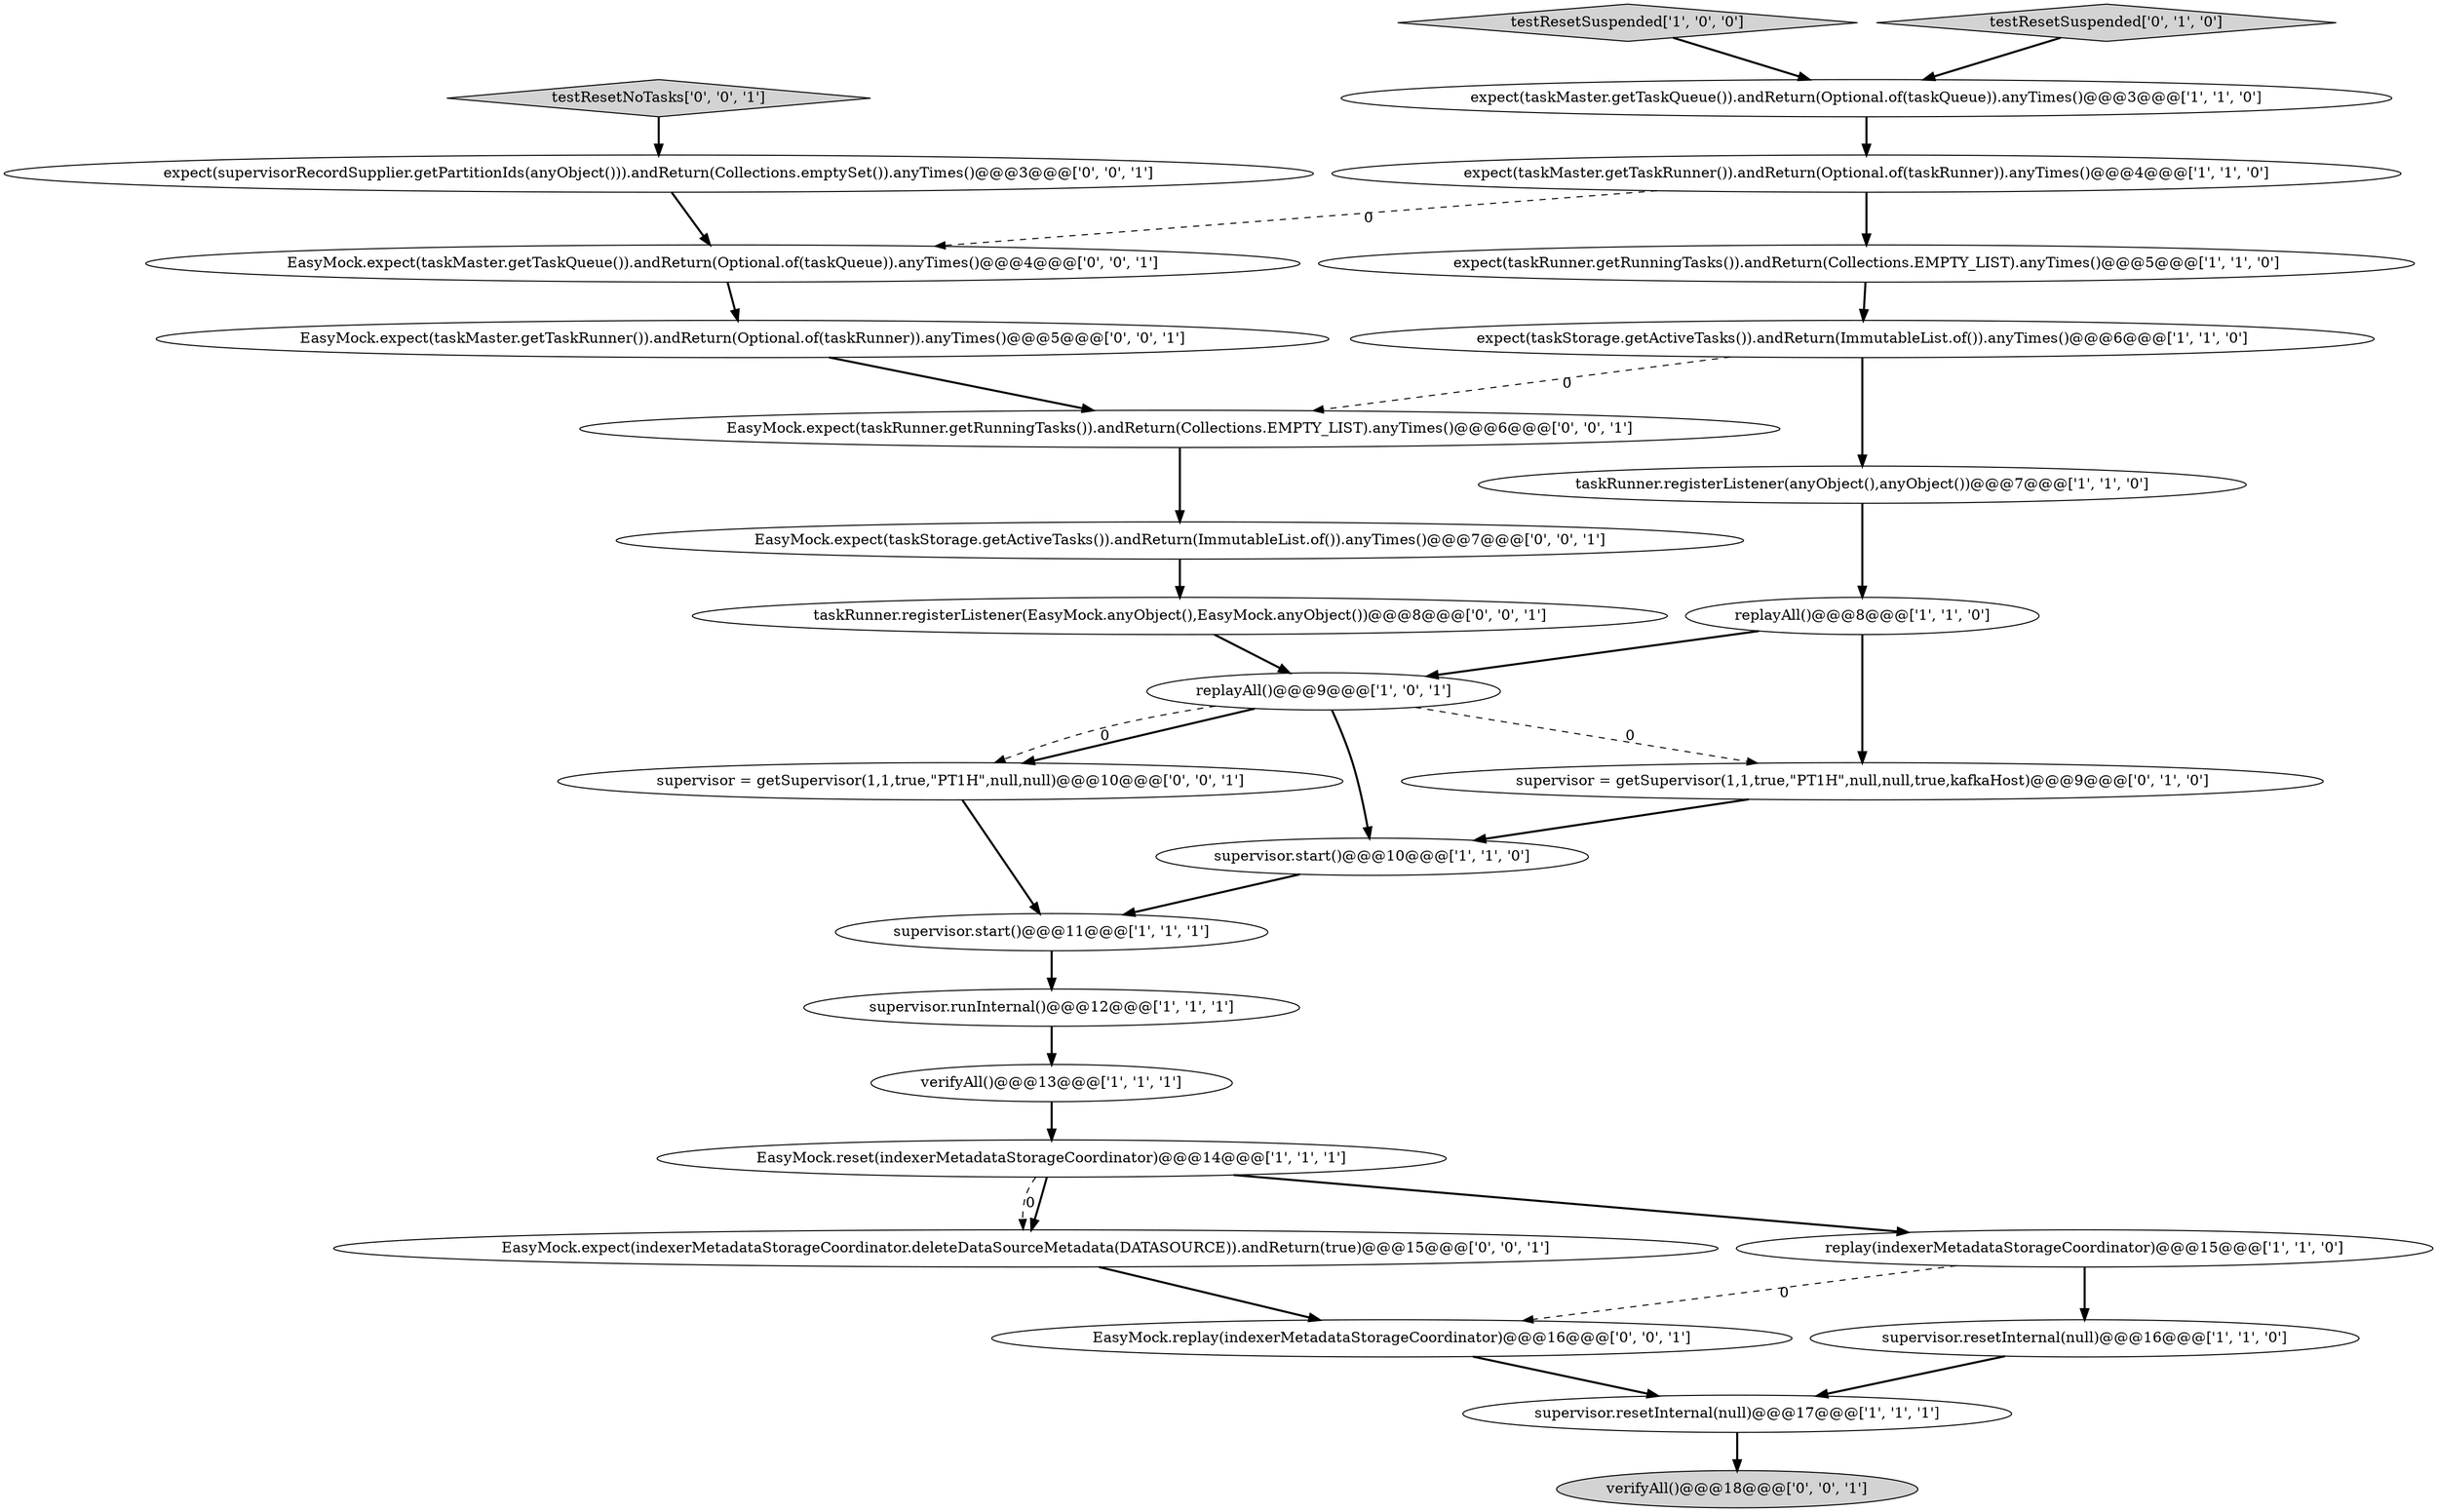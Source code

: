 digraph {
7 [style = filled, label = "EasyMock.reset(indexerMetadataStorageCoordinator)@@@14@@@['1', '1', '1']", fillcolor = white, shape = ellipse image = "AAA0AAABBB1BBB"];
10 [style = filled, label = "testResetSuspended['1', '0', '0']", fillcolor = lightgray, shape = diamond image = "AAA0AAABBB1BBB"];
26 [style = filled, label = "EasyMock.replay(indexerMetadataStorageCoordinator)@@@16@@@['0', '0', '1']", fillcolor = white, shape = ellipse image = "AAA0AAABBB3BBB"];
15 [style = filled, label = "replayAll()@@@8@@@['1', '1', '0']", fillcolor = white, shape = ellipse image = "AAA0AAABBB1BBB"];
1 [style = filled, label = "verifyAll()@@@13@@@['1', '1', '1']", fillcolor = white, shape = ellipse image = "AAA0AAABBB1BBB"];
18 [style = filled, label = "verifyAll()@@@18@@@['0', '0', '1']", fillcolor = lightgray, shape = ellipse image = "AAA0AAABBB3BBB"];
28 [style = filled, label = "EasyMock.expect(taskMaster.getTaskQueue()).andReturn(Optional.of(taskQueue)).anyTimes()@@@4@@@['0', '0', '1']", fillcolor = white, shape = ellipse image = "AAA0AAABBB3BBB"];
25 [style = filled, label = "EasyMock.expect(taskMaster.getTaskRunner()).andReturn(Optional.of(taskRunner)).anyTimes()@@@5@@@['0', '0', '1']", fillcolor = white, shape = ellipse image = "AAA0AAABBB3BBB"];
2 [style = filled, label = "supervisor.start()@@@10@@@['1', '1', '0']", fillcolor = white, shape = ellipse image = "AAA0AAABBB1BBB"];
17 [style = filled, label = "testResetSuspended['0', '1', '0']", fillcolor = lightgray, shape = diamond image = "AAA0AAABBB2BBB"];
4 [style = filled, label = "supervisor.runInternal()@@@12@@@['1', '1', '1']", fillcolor = white, shape = ellipse image = "AAA0AAABBB1BBB"];
24 [style = filled, label = "EasyMock.expect(indexerMetadataStorageCoordinator.deleteDataSourceMetadata(DATASOURCE)).andReturn(true)@@@15@@@['0', '0', '1']", fillcolor = white, shape = ellipse image = "AAA0AAABBB3BBB"];
8 [style = filled, label = "supervisor.start()@@@11@@@['1', '1', '1']", fillcolor = white, shape = ellipse image = "AAA0AAABBB1BBB"];
9 [style = filled, label = "expect(taskMaster.getTaskQueue()).andReturn(Optional.of(taskQueue)).anyTimes()@@@3@@@['1', '1', '0']", fillcolor = white, shape = ellipse image = "AAA0AAABBB1BBB"];
12 [style = filled, label = "replayAll()@@@9@@@['1', '0', '1']", fillcolor = white, shape = ellipse image = "AAA0AAABBB1BBB"];
22 [style = filled, label = "expect(supervisorRecordSupplier.getPartitionIds(anyObject())).andReturn(Collections.emptySet()).anyTimes()@@@3@@@['0', '0', '1']", fillcolor = white, shape = ellipse image = "AAA0AAABBB3BBB"];
23 [style = filled, label = "EasyMock.expect(taskStorage.getActiveTasks()).andReturn(ImmutableList.of()).anyTimes()@@@7@@@['0', '0', '1']", fillcolor = white, shape = ellipse image = "AAA0AAABBB3BBB"];
19 [style = filled, label = "EasyMock.expect(taskRunner.getRunningTasks()).andReturn(Collections.EMPTY_LIST).anyTimes()@@@6@@@['0', '0', '1']", fillcolor = white, shape = ellipse image = "AAA0AAABBB3BBB"];
6 [style = filled, label = "expect(taskRunner.getRunningTasks()).andReturn(Collections.EMPTY_LIST).anyTimes()@@@5@@@['1', '1', '0']", fillcolor = white, shape = ellipse image = "AAA0AAABBB1BBB"];
3 [style = filled, label = "expect(taskMaster.getTaskRunner()).andReturn(Optional.of(taskRunner)).anyTimes()@@@4@@@['1', '1', '0']", fillcolor = white, shape = ellipse image = "AAA0AAABBB1BBB"];
14 [style = filled, label = "expect(taskStorage.getActiveTasks()).andReturn(ImmutableList.of()).anyTimes()@@@6@@@['1', '1', '0']", fillcolor = white, shape = ellipse image = "AAA0AAABBB1BBB"];
16 [style = filled, label = "supervisor = getSupervisor(1,1,true,\"PT1H\",null,null,true,kafkaHost)@@@9@@@['0', '1', '0']", fillcolor = white, shape = ellipse image = "AAA1AAABBB2BBB"];
0 [style = filled, label = "supervisor.resetInternal(null)@@@16@@@['1', '1', '0']", fillcolor = white, shape = ellipse image = "AAA0AAABBB1BBB"];
20 [style = filled, label = "supervisor = getSupervisor(1,1,true,\"PT1H\",null,null)@@@10@@@['0', '0', '1']", fillcolor = white, shape = ellipse image = "AAA0AAABBB3BBB"];
27 [style = filled, label = "testResetNoTasks['0', '0', '1']", fillcolor = lightgray, shape = diamond image = "AAA0AAABBB3BBB"];
11 [style = filled, label = "taskRunner.registerListener(anyObject(),anyObject())@@@7@@@['1', '1', '0']", fillcolor = white, shape = ellipse image = "AAA0AAABBB1BBB"];
21 [style = filled, label = "taskRunner.registerListener(EasyMock.anyObject(),EasyMock.anyObject())@@@8@@@['0', '0', '1']", fillcolor = white, shape = ellipse image = "AAA0AAABBB3BBB"];
13 [style = filled, label = "replay(indexerMetadataStorageCoordinator)@@@15@@@['1', '1', '0']", fillcolor = white, shape = ellipse image = "AAA0AAABBB1BBB"];
5 [style = filled, label = "supervisor.resetInternal(null)@@@17@@@['1', '1', '1']", fillcolor = white, shape = ellipse image = "AAA0AAABBB1BBB"];
12->16 [style = dashed, label="0"];
13->26 [style = dashed, label="0"];
7->24 [style = bold, label=""];
7->24 [style = dashed, label="0"];
8->4 [style = bold, label=""];
13->0 [style = bold, label=""];
10->9 [style = bold, label=""];
15->12 [style = bold, label=""];
25->19 [style = bold, label=""];
12->2 [style = bold, label=""];
9->3 [style = bold, label=""];
20->8 [style = bold, label=""];
11->15 [style = bold, label=""];
19->23 [style = bold, label=""];
14->11 [style = bold, label=""];
21->12 [style = bold, label=""];
4->1 [style = bold, label=""];
2->8 [style = bold, label=""];
27->22 [style = bold, label=""];
3->6 [style = bold, label=""];
7->13 [style = bold, label=""];
16->2 [style = bold, label=""];
23->21 [style = bold, label=""];
6->14 [style = bold, label=""];
26->5 [style = bold, label=""];
14->19 [style = dashed, label="0"];
3->28 [style = dashed, label="0"];
22->28 [style = bold, label=""];
17->9 [style = bold, label=""];
15->16 [style = bold, label=""];
12->20 [style = bold, label=""];
5->18 [style = bold, label=""];
12->20 [style = dashed, label="0"];
1->7 [style = bold, label=""];
0->5 [style = bold, label=""];
24->26 [style = bold, label=""];
28->25 [style = bold, label=""];
}
